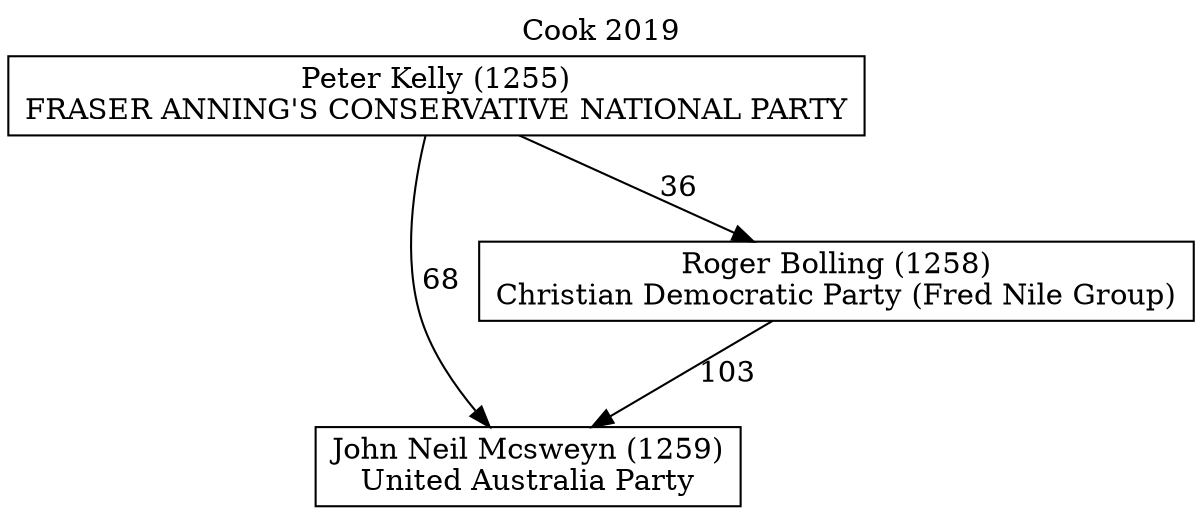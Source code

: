 // House preference flow
digraph "John Neil Mcsweyn (1259)_Cook_2019" {
	graph [label="Cook 2019" labelloc=t mclimit=10]
	node [shape=box]
	"John Neil Mcsweyn (1259)" [label="John Neil Mcsweyn (1259)
United Australia Party"]
	"Roger Bolling (1258)" [label="Roger Bolling (1258)
Christian Democratic Party (Fred Nile Group)"]
	"Peter Kelly (1255)" [label="Peter Kelly (1255)
FRASER ANNING'S CONSERVATIVE NATIONAL PARTY"]
	"Roger Bolling (1258)" -> "John Neil Mcsweyn (1259)" [label=103]
	"Peter Kelly (1255)" -> "Roger Bolling (1258)" [label=36]
	"Peter Kelly (1255)" -> "John Neil Mcsweyn (1259)" [label=68]
}
